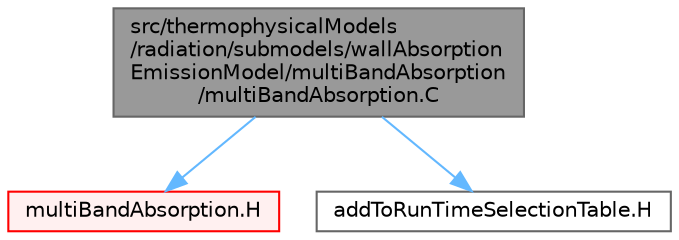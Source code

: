 digraph "src/thermophysicalModels/radiation/submodels/wallAbsorptionEmissionModel/multiBandAbsorption/multiBandAbsorption.C"
{
 // LATEX_PDF_SIZE
  bgcolor="transparent";
  edge [fontname=Helvetica,fontsize=10,labelfontname=Helvetica,labelfontsize=10];
  node [fontname=Helvetica,fontsize=10,shape=box,height=0.2,width=0.4];
  Node1 [id="Node000001",label="src/thermophysicalModels\l/radiation/submodels/wallAbsorption\lEmissionModel/multiBandAbsorption\l/multiBandAbsorption.C",height=0.2,width=0.4,color="gray40", fillcolor="grey60", style="filled", fontcolor="black",tooltip=" "];
  Node1 -> Node2 [id="edge1_Node000001_Node000002",color="steelblue1",style="solid",tooltip=" "];
  Node2 [id="Node000002",label="multiBandAbsorption.H",height=0.2,width=0.4,color="red", fillcolor="#FFF0F0", style="filled",URL="$multiBandAbsorption_8H.html",tooltip=" "];
  Node1 -> Node243 [id="edge2_Node000001_Node000243",color="steelblue1",style="solid",tooltip=" "];
  Node243 [id="Node000243",label="addToRunTimeSelectionTable.H",height=0.2,width=0.4,color="grey40", fillcolor="white", style="filled",URL="$addToRunTimeSelectionTable_8H.html",tooltip="Macros for easy insertion into run-time selection tables."];
}
